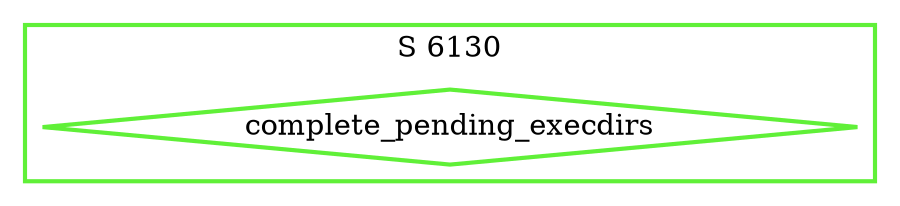 digraph G {
  ratio=0.500000;
  "UV complete_pending_execdirs (6130)" [shape=diamond,
                                         label="complete_pending_execdirs",
                                         color="#60F038", style=bold];
  
  subgraph cluster_6130 { label="S 6130";
    color="#60F038";
    style=bold;
    "UV complete_pending_execdirs (6130)"; };
  
  
  }